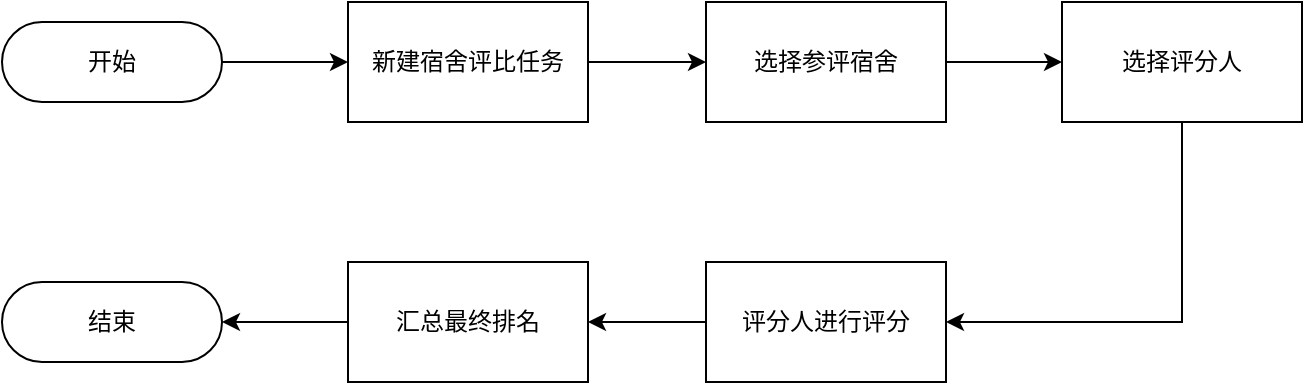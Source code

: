 <mxfile version="26.2.8">
  <diagram name="第 1 页" id="eYc_6xzFWpGvWW025s1J">
    <mxGraphModel dx="1160" dy="775" grid="1" gridSize="10" guides="1" tooltips="1" connect="1" arrows="1" fold="1" page="1" pageScale="1" pageWidth="827" pageHeight="1169" math="0" shadow="0">
      <root>
        <mxCell id="0" />
        <mxCell id="1" parent="0" />
        <mxCell id="MI8VREKOuT795bymqzF8-3" value="" style="edgeStyle=orthogonalEdgeStyle;rounded=0;orthogonalLoop=1;jettySize=auto;html=1;" edge="1" parent="1" source="yZwEZ3kuqq7wND79LIi2-1" target="yZwEZ3kuqq7wND79LIi2-4">
          <mxGeometry relative="1" as="geometry" />
        </mxCell>
        <mxCell id="yZwEZ3kuqq7wND79LIi2-1" value="新建宿舍评比任务" style="rounded=0;whiteSpace=wrap;html=1;" parent="1" vertex="1">
          <mxGeometry x="203" y="260" width="120" height="60" as="geometry" />
        </mxCell>
        <mxCell id="MI8VREKOuT795bymqzF8-4" value="" style="edgeStyle=orthogonalEdgeStyle;rounded=0;orthogonalLoop=1;jettySize=auto;html=1;" edge="1" parent="1" source="yZwEZ3kuqq7wND79LIi2-2" target="yZwEZ3kuqq7wND79LIi2-1">
          <mxGeometry relative="1" as="geometry" />
        </mxCell>
        <mxCell id="yZwEZ3kuqq7wND79LIi2-2" value="开始" style="rounded=1;whiteSpace=wrap;html=1;arcSize=50;" parent="1" vertex="1">
          <mxGeometry x="30" y="270" width="110" height="40" as="geometry" />
        </mxCell>
        <mxCell id="yZwEZ3kuqq7wND79LIi2-3" value="结束" style="rounded=1;whiteSpace=wrap;html=1;arcSize=50;" parent="1" vertex="1">
          <mxGeometry x="30" y="400" width="110" height="40" as="geometry" />
        </mxCell>
        <mxCell id="MI8VREKOuT795bymqzF8-2" value="" style="edgeStyle=orthogonalEdgeStyle;rounded=0;orthogonalLoop=1;jettySize=auto;html=1;" edge="1" parent="1" source="yZwEZ3kuqq7wND79LIi2-4" target="yZwEZ3kuqq7wND79LIi2-5">
          <mxGeometry relative="1" as="geometry" />
        </mxCell>
        <mxCell id="yZwEZ3kuqq7wND79LIi2-4" value="选择参评宿舍" style="rounded=0;whiteSpace=wrap;html=1;" parent="1" vertex="1">
          <mxGeometry x="382" y="260" width="120" height="60" as="geometry" />
        </mxCell>
        <mxCell id="MI8VREKOuT795bymqzF8-1" style="edgeStyle=orthogonalEdgeStyle;rounded=0;orthogonalLoop=1;jettySize=auto;html=1;entryX=1;entryY=0.5;entryDx=0;entryDy=0;exitX=0.5;exitY=1;exitDx=0;exitDy=0;" edge="1" parent="1" source="yZwEZ3kuqq7wND79LIi2-5" target="yZwEZ3kuqq7wND79LIi2-7">
          <mxGeometry relative="1" as="geometry" />
        </mxCell>
        <mxCell id="yZwEZ3kuqq7wND79LIi2-5" value="选择评分人" style="rounded=0;whiteSpace=wrap;html=1;" parent="1" vertex="1">
          <mxGeometry x="560" y="260" width="120" height="60" as="geometry" />
        </mxCell>
        <mxCell id="MI8VREKOuT795bymqzF8-5" value="" style="edgeStyle=orthogonalEdgeStyle;rounded=0;orthogonalLoop=1;jettySize=auto;html=1;" edge="1" parent="1" source="yZwEZ3kuqq7wND79LIi2-7" target="yZwEZ3kuqq7wND79LIi2-8">
          <mxGeometry relative="1" as="geometry" />
        </mxCell>
        <mxCell id="yZwEZ3kuqq7wND79LIi2-7" value="评分人进行评分" style="rounded=0;whiteSpace=wrap;html=1;" parent="1" vertex="1">
          <mxGeometry x="382" y="390" width="120" height="60" as="geometry" />
        </mxCell>
        <mxCell id="MI8VREKOuT795bymqzF8-6" value="" style="edgeStyle=orthogonalEdgeStyle;rounded=0;orthogonalLoop=1;jettySize=auto;html=1;" edge="1" parent="1" source="yZwEZ3kuqq7wND79LIi2-8" target="yZwEZ3kuqq7wND79LIi2-3">
          <mxGeometry relative="1" as="geometry" />
        </mxCell>
        <mxCell id="yZwEZ3kuqq7wND79LIi2-8" value="汇总最终排名" style="rounded=0;whiteSpace=wrap;html=1;" parent="1" vertex="1">
          <mxGeometry x="203" y="390" width="120" height="60" as="geometry" />
        </mxCell>
      </root>
    </mxGraphModel>
  </diagram>
</mxfile>
